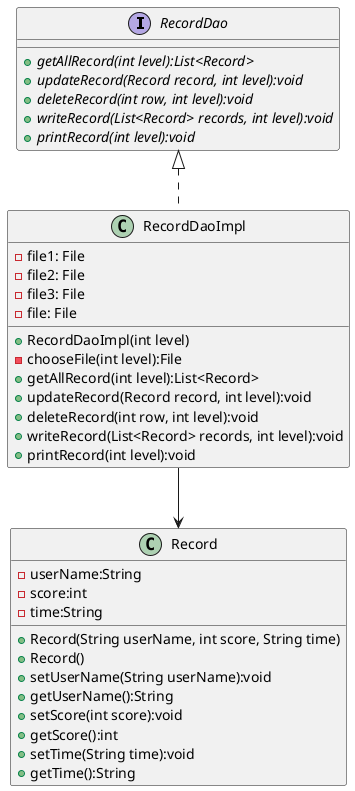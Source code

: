 @startuml
'https://plantuml.com/class-diagram

interface RecordDao{
    + {abstract} getAllRecord(int level):List<Record>
    + {abstract} updateRecord(Record record, int level):void
    + {abstract} deleteRecord(int row, int level):void
    + {abstract} writeRecord(List<Record> records, int level):void
    + {abstract} printRecord(int level):void
}

class RecordDaoImpl{
    - file1: File
    - file2: File
    - file3: File
    - file: File
    + RecordDaoImpl(int level)
    - chooseFile(int level):File
    + getAllRecord(int level):List<Record>
    + updateRecord(Record record, int level):void
    + deleteRecord(int row, int level):void
    + writeRecord(List<Record> records, int level):void
    + printRecord(int level):void
}

class Record{
    - userName:String
    - score:int
    - time:String
    + Record(String userName, int score, String time)
    + Record()
    + setUserName(String userName):void
    + getUserName():String
    + setScore(int score):void
    + getScore():int
    + setTime(String time):void
    + getTime():String
}

RecordDao <|.. RecordDaoImpl
RecordDaoImpl --> Record


@enduml